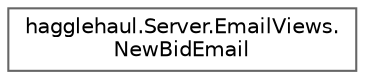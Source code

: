 digraph "Graphical Class Hierarchy"
{
 // LATEX_PDF_SIZE
  bgcolor="transparent";
  edge [fontname=Helvetica,fontsize=10,labelfontname=Helvetica,labelfontsize=10];
  node [fontname=Helvetica,fontsize=10,shape=box,height=0.2,width=0.4];
  rankdir="LR";
  Node0 [id="Node000000",label="hagglehaul.Server.EmailViews.\lNewBidEmail",height=0.2,width=0.4,color="grey40", fillcolor="white", style="filled",URL="$classhagglehaul_1_1_server_1_1_email_views_1_1_new_bid_email.html",tooltip=" "];
}

